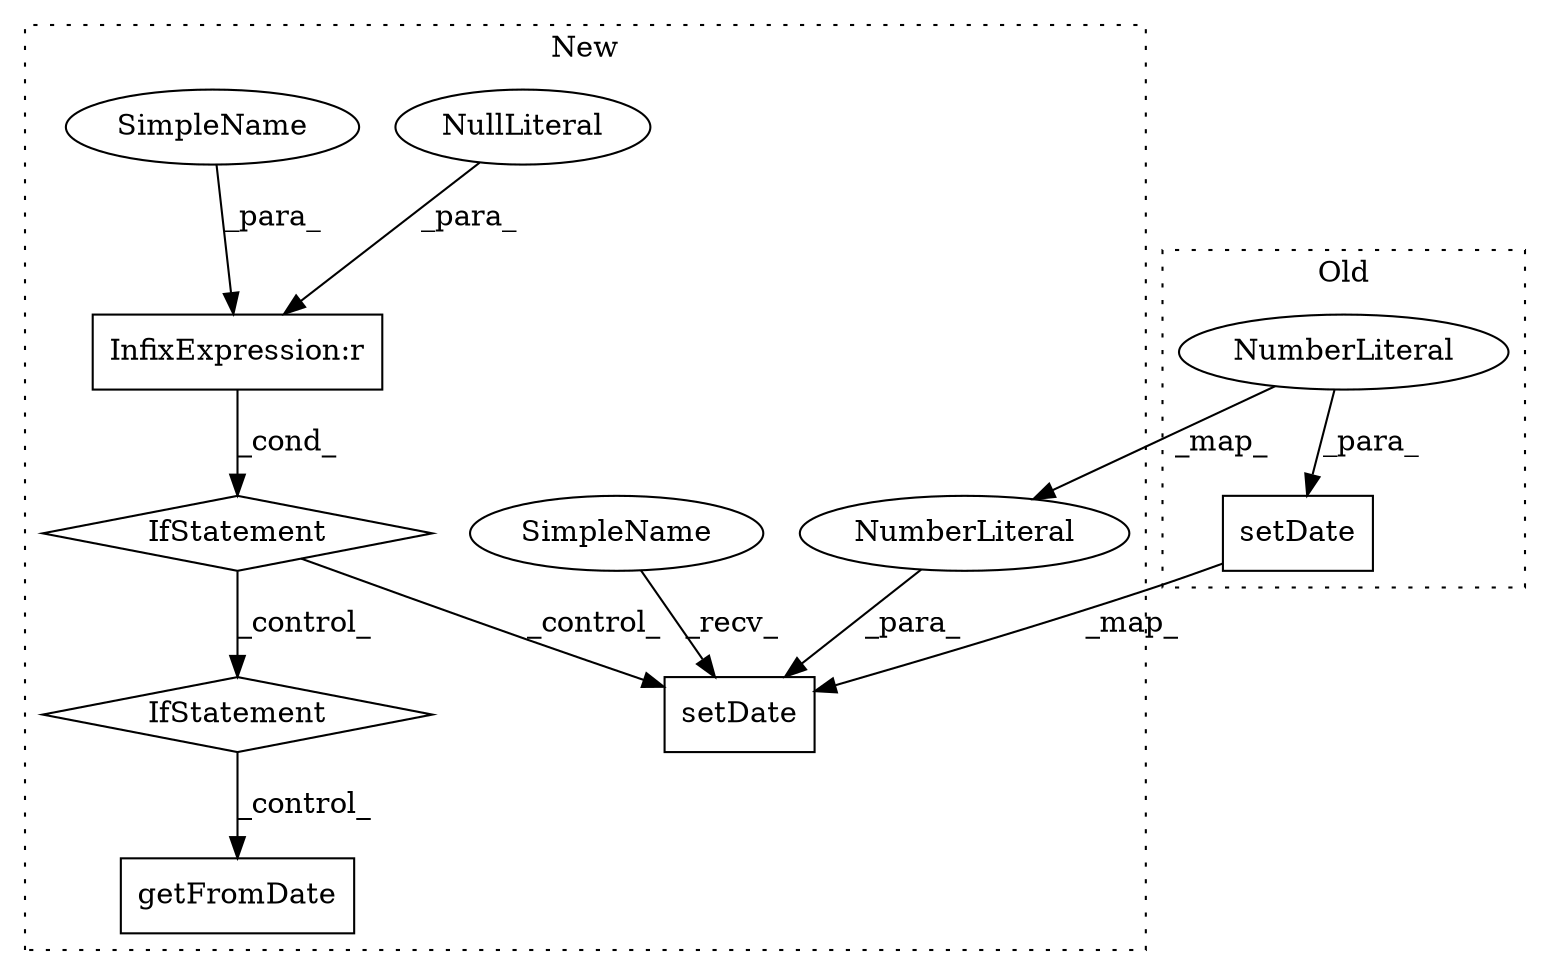digraph G {
subgraph cluster0 {
1 [label="setDate" a="32" s="13105,13152" l="8,1" shape="box"];
9 [label="NumberLiteral" a="34" s="13113" l="1" shape="ellipse"];
label = "Old";
style="dotted";
}
subgraph cluster1 {
2 [label="setDate" a="32" s="13173,13230" l="8,1" shape="box"];
3 [label="InfixExpression:r" a="27" s="11597" l="4" shape="box"];
4 [label="NullLiteral" a="33" s="11601" l="4" shape="ellipse"];
5 [label="IfStatement" a="25" s="11746,11805" l="4,2" shape="diamond"];
6 [label="getFromDate" a="32" s="11869" l="13" shape="box"];
7 [label="IfStatement" a="25" s="11578,11605" l="4,2" shape="diamond"];
8 [label="NumberLiteral" a="34" s="13181" l="1" shape="ellipse"];
10 [label="SimpleName" a="42" s="13162" l="10" shape="ellipse"];
11 [label="SimpleName" a="42" s="11582" l="15" shape="ellipse"];
label = "New";
style="dotted";
}
1 -> 2 [label="_map_"];
3 -> 7 [label="_cond_"];
4 -> 3 [label="_para_"];
5 -> 6 [label="_control_"];
7 -> 5 [label="_control_"];
7 -> 2 [label="_control_"];
8 -> 2 [label="_para_"];
9 -> 8 [label="_map_"];
9 -> 1 [label="_para_"];
10 -> 2 [label="_recv_"];
11 -> 3 [label="_para_"];
}